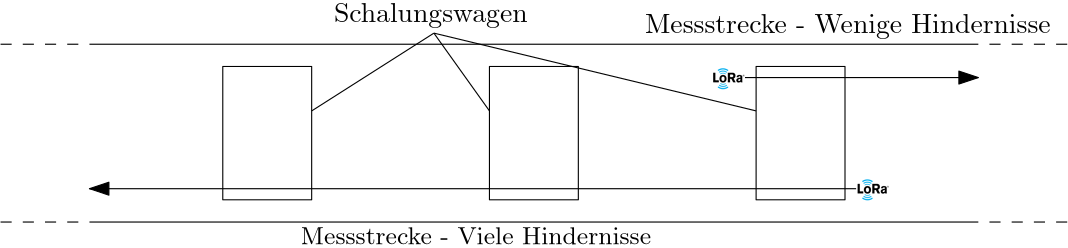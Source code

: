 <?xml version="1.0"?>
<!DOCTYPE ipe SYSTEM "ipe.dtd">
<ipe version="70107" creator="Ipe 7.1.10">
<info created="D:20170831150038" modified="D:20170831150733"/>
<bitmap id="1" width="301" height="195" length="9552" ColorSpace="DeviceRGB" Filter="FlateDecode" BitsPerComponent="8" encoding="base64">
eNrtnXd8VFXaxwOBhBBCkdA7oUVgFxQFQaWIiooIggXxxYYuK4gFAbGsLLKAAktRlKYirIKo
SSaVJCSkNyCkQXqfTG+3T819T5j9ZGMIycy9d1ryfD/nj8zkzj3n3nN+53lOZ1kAAAAAAAAA
AAAAAAAAAAAAAAAAAAAAAAAAAAAAAAAAAAAA8DDyNXoZbYL3AADCYrKwSFkZcvq3Kvzrm5rt
RfTfc8ln0nQzY1XTYpRDwmT+v0maQy+RrneIsuU3U6IV6LJFlzVrsvH3C6g9N/CTpbroeqJU
Z9CbG+H1AkCbINHFickvCvHXruBzL6n8Q5V+4bqeYbruoTovFEK0fEOozjtM54sEG64bGy5f
laH75AZ9skSbrWAIowXeP9CVkdOmPXmqmRcVA6PxXhGYMIqzOXQXYX0i8SEhknczZYUaPWQH
0HXQmy0x9cSuEmZJssY/RIlMnjOl12ZAhhIZ3/ERsk155H/KdbWEEbIJ6KwYzI1785TBkbJe
4bjLpXdHSYrwgdHEvPCqdBkFWQZ0GnQG8+kq6qUsbFiEumcY5rYCbNWW9AvHFiSq95cbriho
yETAY53Pxp9r6GfTdYEiVbdQrWeor63gI9LNiVMeqDAUa6H9CHgSGTJqbpyyhxu0+wQM/aPw
lxPr66DlCLg3asb0Y4l6UaKqdzjm0Rbwjp2rYbpBIuXOfG25Diwj4HbUk8adBVrkfzpw0CGK
GRjHBCUyM1OawpIsZnlO67Awo+lfdyc1Xel3kfESEQ5KDGo5LkpUJ0sIyHrATTh5UzX4IukV
igmuu6Gp7NP57OE69rKGraqtk8jkSrVGh+EoMHq9wWhsFSiaRv9Sa3XoyroGSa5Ud1rCbihl
J2eyfZJYwcXoH0m8klirZGAqHeBKrimot67ivuHCCBCZsAUZzOtXie8qqXiFsRajMZygaMZk
4l7OzWYz0itOkFoMy9KYfqplthdgj2cx4xOZ7uGEEGOOWFCM5nClQUJCmxFwAbuKqf7RpCBW
7/4r7A8StkEqIynKYnH47DKG0StU6lwZtqOKHZEmjJWckkCJSQOUCsBpREn0D15S+vDrCB2X
yGzMI0/XMMjqESSFzJbzHwT5sRiOR8kMm/OwJ7OYnhG87CMyi0cqDQoazCLgDF65yr24PpjO
HCglKygWGT63eijk+koI/bl65tWrJHJZOT/gqEh1LQ3rOACHU0qx3e0fj3gin72Cszjh7r2L
yC7LFMr/yFjvGC5iHB6tY/QwnAE4nMbGxjCJ3k9kU7EMjCE+KqJzdGZ3M38dirFCS+8vJedn
2CfGU7XQcQo4j+9qTB2Yvyzm5zpG5eFtJYPBmKY2rbvODLnYgSvuE6b9ttrghC4mAGjGaDQ9
knrHkvl1PUszjONiL9cxbQaHxrj2ZnvdqquvMlAqAOejNLJ3X/qTEgfEM9uKqHp9k0h53hwz
mPMU5G9lqi8LtZ/doF/K1M2+KJ8gahh8oS4wmugXibcZBoUpRv0hRlcuuazakEvsLtWfKpJH
VGnKtQx/K0XRTLzCcH9aG24qctHztNBHCriGC1Jzc1FcVsDWiBt43lDNmHZl18/9tXBsPD3w
Iu0dQXmF8VufGE75RlJDYum/Roj/llCZWK/jmUIthh9rYLv/uQPntetgCgEXuqbGmZcJZAQ/
L6YJrp0wEtIQVqF6P4+cfVE2MFThE47zld6ddqQR4QGR+GRRw5pM7ZFiXYoYww1cxitNZnOm
FG82i8OiddWkGQoD4ErX1NCo0WH2/oo2WZD03rlOTI2Q9I3EkUCcv7YX6X2wSPlqtu6HIlmJ
2u46hGb0UTLD/+Uycpg+A3gg4ZXq2dENvlGUuyxiiqCGxtGfZ9RweBboGgU8ixqMOVGGz4jX
9onEnbwPm00L7ZFxjCH+fg2PqlITBnAygU6FVm86Vyx/KknVN5LoFuoBS/KRhzwiQvlVoQbV
G5B9QOewgPdFNXhF0EIq5TKLgl8yOzbzv+GuNNb6pVc0I1gsYfjIeGZvdh1kIuC5VGrpncXM
2CgeS/JjmHGXmSXZzJvZio/ytadr6XilMVtnbpApUJAqVSqtzhoUao31yyIlkaQyoSv/XUZs
vKpafoW5P43pH894cV1d6BuOr83UJtRqYLo24HEUKMkR8RwNU69Y5qlC9oiYvX6zpF4qYwzc
OyJNZrMGw8qqay/XKF+8yXonc1xd6B9Nv5erg2wFPAXGbNlRzAy7aKf1CSfuTWXeylH+WEPX
YDRGkCaTwJ0kBEXLlKpUjXlLnmZhJtM3zr5aoqcICxaJz1bB/jOAB2CxWGIVRn/b1l/0i2Oe
ydQdKMVvqEiKcV5/iMFoVKq1cQrjlkJywmXGrl0v0rUwQgF4Bm/ldVy2P6hgiyurXb46D/m9
30vZUbYt9Z2VxjQ2QjMR8AzqaMtdEW33zIxMZNbnKBOURvdZHossuITU/7NQOye9g86cixIY
wgA8ibPi1gsSZ6Yy+0pwDYa7b8NWr78iw/6WoxwU01qMqFZJ08CYPuBhmC2WVTf+1zO5p5ZV
qLWekvg8FRWU9Cc39cMisIOAR4KT1NwMZs1VvJBk9QYPW45XSxi2F2jGxDWZxbuTGakemoRA
a9RqdT1XMAxzWjolCqXHCbAlNzDjjGtsg1zZzjV6vb7e1TgzT4FmNm7cOJgre/fu9bjn1Zss
FRoqS6yNrlD8kFePwp5Sfcvw3U0N+vL8DUlyrfqGklALtweOStvBwH1qaupgVzN06NAxY8bc
d999S5cuRWXj8OHD0dHRFRUVfPY8BzrklVde8eLK559/7v4PKCX08ZWKr4vUz6epp4fXjxAp
+kWTfpGkdzjpJboVWq8fxNCX3USkTwQZEEUOiiGnhtU9kaj4uIj6Ma8uS6wxWRzlVV6+fNnL
/fD29u7Xr19QUND69et/+eUXqVQKqgEZ2k5kmXzZ+ZxJScZeMYY25MZlf37DgDjDY7HiIznV
CsrQRWTYikmTJm3btg18V5Bh+6TUqnbcpB+6KOkXRQqjvtvMJTKmoyMUm3KxkGKJRjiv1SNk
iOjRo8fUqVN//fVXkA/IsBXFSvyrcsPsBB1yJp23qFBEDrlIrkxRnavCUauzi8iwWYwTJ078
+eefQUQgQ4SSMrwSem1kotGFK3x7RJDPJckacKbryNCKn59fREQE6KiLy/BcJT41VuMVTtq+
BGNYAjM9pWn54cupDW9kSjfnqlqGt68o0PfPZmhmpzOTkxmfWMbmo7SxobHUhquYGKO7jgwR
gYGBJ06cgK7UrinDfJnuwUyTbyRp48rfe6+xW6vYmAp5cVWdVKU2tltsLBaLBsfrpIr0vKKv
6tiF+aztepyRakqsUnQdGVr58ccfQU1dUIbZusbuHRm+sZeZVZnaf5fhmQ1apUbHbQLArTW/
eIWGjJAbP8hV3ZvGeHV0SNOAGOqfBdouJcPhw4enpKSAoLqgU5qjswy8be40Ut+kZGZjHnFN
jqkxXPD1RBTDVIol31WSc9PvKEbfMG26gu5SMkT4+vrGxsaCprpg2/Cjq6pWzueRQlmNRO6E
qLU4+YeSRb7u7TL8TdmF2oYtmTt3LmiqC8qwgWm0HlU2LJZ4JUOW2qA1OrevQKHRnhczLY8v
fCmH4wqsTiDD7t275+bmgqy64ICFqEa3vxQTU67sqWP0ht8amPmZDGqNarkmpBPIEPHMM8+A
rLqgDN0HWm8orRFz/nnnkKGPj49MJoPCADL0UPjIMDg4+F1OrFmz5sUXX1y8ePHQoUOFUiIq
VJCbIMMuKMM33niDT9RGo7GgoODs2bNTp04VRIkEATtAggy7nAyFMkD19fXr16/nL8OoqKjO
l0FlZWXffPPNU089tegWzz33HPool8tBhoJAtsBgMHRlGSLMZnNaWtqoUaP4yHDr1q1OzjiE
4yJCxn316tX9+/efPXv2P/7xjxMnThw9enTDhg1z584dOXLknj17eFr/LihDlF+pqak//PDD
v/71L/Run3766XktQK2klStXoteyb9++mJiYioqKriZDKwcPHuQjQ2QyBH8/yO6gjDt8+PD2
7dtRHrXKOMTjjz++8hboApS5KPtycnIEkeeuXbt69uy5d+/eVgstNRrNihUr0PMibYIMO0Qq
lf7+++8owUuWLBk/fnxgYKC/vz96se33+A0YMGD48OGzZs1CLa/vvvvu0qVLOp2ui8gQPeno
0aP5rA4WJBm5ublHjhxB7x/lAjLQKON69erVvXv3DocvUeai7Bs0aFBQUND999+/du3aU6dO
oRxUKOye7nvlyhVkB48dO4Y8duSF/vsW6G7I8aZpWqlUosq8b9++tbW1IMPbQe5ldnY2qsGQ
IzFkyBBBxqaRB4Le2B9//OGIvSDcSoaI69eve3t7c0sP+iGf84tR1OvWrZswYQKqLYWdXTBs
2DBUHlCpqKqqsiUlKpUKpQHZWfR3QkICuslbt1i2bFm3bt1ef/1162Xo46ZNm0CGt3uer732
GqrEHDQ6NmPGDFRUOrcMEUgInJMkkUg4xIjcPFSeBak2O7TXqE3XYXrCw8PRxadPn27OIOv3
jY2NyMgiA239+OOPP06fPh1k2AzyOr7//nvkw3TouvBk6NChL7/8clZWVieW4WOPPcY5SZWV
lfZ2DYWEhCBT5bSZBshxffLJJ9s3iwcOHEBXIr+0OYMqbhEbG3vXXXehBqn1sry8PF9fX5Bh
sxFcvHixMyeNoNbHl19+2VllyKd4ZGRk2BXXvn37XDLtB1kxiqLulCpUyNE11nafNYMGDx6M
jCCScEBAQPOKEnRBs6Hs4jJMS0tDPrzz8xHlyAsvvMC/teiGMnz//fc5JykxMdH2iKKiovr0
6eOqCXjBwcHXrl1rp3LIz89vziD0DWob+vn5IZ+2uf2LLkDfdHEZmkymjRs3tt/z6YS2xqVL
lzqZDK22gBvocWyM5eTJky7UoJWRI0cWFRW1Wbej/+7atatV23Dnzp3o72+//db6EXlECxYs
6MoylMvlLjGCbZrFc+fOdSYZbtiwwdEyRI1rN5mUPnbs2Nv3XzUYDCNGjJg4cWJzT6n1e61W
6+3tjcRr/XjPPffY0uHTWWWI2vXW8VM3ITAwsM1K1UNluGbNGkfLcPny5e6TfceOHWszX/r2
7YsMH2oAvv32283fo4bh3//+9ytXrqxdu7Zfv342joB0Shmi1+LlZowZM4Zb96kbynDWrFmc
k1RaWtrh/TMyMni+7R49eiBrNe4W6A/0kWfeoYr99nSKRKKBAwcuWrQoJCREpVKxtybD19fX
o49TpkwZNGjQ+fPnXdUV5nIZfvPNN15uCcoysVjs6TIkSdLX15dzkmyZZvnBBx9wvv/999//
9ddfR0ZG5ufnl9wC/YE+bt26Fb1/zrdF92kzqadPn7ZeMHv27NWrVy9btmzatGnoI3JHc3Jy
XNgj7VoZokLr5+fn5a689tprni5DPv0zAwYMsCUKa0nmMEh0+PDhO3VN6/X6yspK1FJDl3G4
uXWkvs3mz82bNw8dOrRy5cqHH374scceQ3+gj9xmKXQaGS5cuFBA49UM5+lbtxMTE+O5MpTL
5XwcvAceeKDDKGQyGTcN2ujzo8s4TKNCBtqWnnk+U/U6jQwzMzN56mXSpEnPPffc0aNHkUdR
0YLCwsKUlJR9+/ahGo+ntQ0MDKyurvZQGb777rt8nn3jxo0dRvHll19yuHPzGIEtfPbZZ/be
/9lnn3V+efZQGc6bN49zsh999NHk5GSNRtN+FMi3KS8v37lzZ0BAAOe4XnrpJY+TIfLonnrq
qW7duvGRoS1DqJMnT7b3thMmTLBrl37kuDrCjoMMEUlJSZzTvGDBgg4F2IojR45wjq5Xr162
r41yBxkWFRUFBwfz9MZRw7DD1dMMw3C483vvvWfvE9lbi44bNw5k2CEURXGoRa3Mnz+fwzJe
ZBZR3T5y5EhukV64cMEJMnz++eeruYKkh9yD48ePr169mvNjNoPM6C+//NLhw1onYdoLh3Pc
xowZY++YBciwQ/7zn/9w7rpsc0jIRtLT07ktm1q8eLETZIjM7iCuIHsh4GqUVatW2fKwJSUl
o+3H3lUbiLFjx9o7lwZk2CFvvPEGh6SiYlZTU8Mz6nPnznGI2sfHp50J/ELJ0H1ATQZbHhbH
8SL74bBTEMjQEQQFBXFIqiDdX42NjY888giH2Pfv399FZLhw4UJ3O+gQZCg43BoUiLCwMEES
cObMGW5DXV1EhvznkwjOuHHjQIbC8sknn3BI58iRIxmGESQBGIZxG0y0Zd6vR8swMDBQJBK5
XHRGo1Eul9+8eTMjIyM6OhpVm3379gUZCgjydu666y4nzGZpH+TfOqiLz3NlOGXKlPT0dCcX
XaVSieSWmJiI2uxfffXVmjVrHnzwwb/85S+o1kXS4zy7A2TYPtzmPg0dOlTYZHCb+2FdN9op
ZTh58uS6ujqnFQOxWIyaGFu3bn3ooYdGjRol+I5DIMP2SU1N5ZDIRYsWCZsMZFs5JGPdunWd
UoZ33313QUGBo0eKi4uLw8PDd+7cuXTp0qCgIHv9TJChy0cMt23bJnht7KDRQ8+S4bRp0w4e
PKhWqx2U3VKpNDY29sMPPwwODnao7kCGdvH1119zSOTRo0cFTwmHZKA2S2eS4bJly+yatW4v
yO105k6JIEPb2bFjB4dE8tkc5k5wOH1s9OjRni5DHx+fSZMmrVmzJj4+XqvVOsgCnjhxYu7c
uf369XPVY4IM24fbKtTk5GTBU8JhqeP48eM9XYbHjx/nc0xDh6CcmjNnjssfE2TYPps2beKQ
SNu36bOdBQsW2JuM3r17e7oMQ0JCHJe533//PbfF8iBDJ8tw7dq1nitDLxu2dHZzGQYFBSmV
SsFf5rVr11AzkOfyRpCh03j55ZdBhneiZ8+e/WyA55YFL7zwgrBvEsMweyeb2Tumae9GxCDD
9tm2bZubyJDDBO/+/fs7VIYrV660ZYXCli1b+JTq7t2789yZvBXvvPOOsLpD9czdd9+9dOnS
3bt3JyQkVFdX27veEGToiC6a0NBQwVPCoR/PlsWkTlh9j+M4zzPLZs6cKci55DRNr1q1ShDp
+fr6BgcHI2cJNTCzsrJabcwIKyyEBdVvHBJ56tQpYZOh1+u5eUfuIEPE5s2beRZ7PrvEN/PL
L7/wF+D48ePfeuutX3/9VSaT3SkikKHgnWnukMjKykoOyXjooYfcRIYlJSW9evXiU/j9/Pzy
8vJ4vsb58+dzTsCECRPWrl2L3OOKiooOTTPIUFis567ay6uvvipsMrhtSIXabm4iQ1aI3c7f
fPNNPu8wMzOTc9SbNm2yawIPspggQwHJzc3lkMg5c+YIm4xjx45xSIYtW4o5c2e2e+65h48M
UeuY8+CF0WjkMA3JOmKCPCLUqLQrut69e4MMBYRhGA4nGPbo0YPDPkLtwO2QI1umtjpThtYz
wviwfv16J7sT9u5syd46hgPGDQUHtbAcZIlsh9tmOLYcfevkfUq5PUjLFmJDQwOHF2g9Td7e
UdHy8nIOcRUVFYEMBaf5VB278Pf3b6cnzS6qqqo4rDNFpciWBUFOliH/s+bvvfdeHMftjZfD
3nqc+2Y59MeCDG1pVnDbB+P9998XJAHcDgKzsZvIyTKkKGrJkiU8lfjJJ5/YG6+9E+NROxTl
u9NaEB4nw507dzo/wdwOhx04cCD/XaGQReN2cJ6N5/86f/N8hULBc/AC1Yr2asTew9RsWZxy
JzhMF/c4Ga5ateq8wygsLBSqZWFl7969fF6URqNZtGgRh3inT5/e2NjonjJk+Z1ub+Wnn36y
K8bRo0fbdX8bt5dshdls5jZzz+Nk6FDu5PFyaHQ319vXr1/n/KKQ6ecWr+0dRC6RYV5eHv8W
ol0x2juejsAwzN7nSklJ4fY4IENbZGixWLj5pYgRI0ZERUXZ+4oIgvj22285n+OclpbmzjJE
7/PTTz/lmVm7d+92nDXk0NddVVU1d+5ckKHjZGjVBefOdj8/v127dtk+DSM/P5/bKIkVW+aw
uVaGVhYvXswzvyIiImyMi9smM7bfHznJ3PrxQIb2dsNy25emmQkTJpw4cUKhULQ/5IRi4XnQ
mF0Ty10ow5CQEJ759fjjj9sY1xNPPMHh/pMmTcrMzOzw5ufOneO5cynI0HYZ1tfX+/v78xx9
njZt2sqVKw8cOHDhwgXkrCYlJaE/Tp8+jcwl+t7edWptNppsP2PUtTJkGIbnaH7Pnj3Dw8Nt
ievtt9/mFsWQIUPWrVuHxIhyH8dx/S1ompZKpajO/O677x599FH+WymCDO0alDx06JCXGzNn
zhwbz1NzBxmyPA6ObKZbt25ZWVmOGFJvFQvSY3Bw8Mxb/PWvf0Uei4+Pj1AZBzK0S4YGg4H/
6LPjiI+PtzcvXCtDi8XCofOEQzK47bfsNECGdsmQvXWYCJ/+EwcREBCALDWHk4VdK0NEYWEh
T6euT58+Eomkw4ieeeYZt5Uhsq0gQ7tkyN7a10vww0R4smXLFm554XIZslz33WqJLXOrkFR5
zt5xHKg4gQztlSHiiy++cB8lPvDAA+13wLq5DPksyLWCPFuVSuW5BQ+B/HOQob0yZG9t+Dxv
3jzXJhi5czt27OCsQTeRIcv1AMeWTJ48ucPd9WUy2axZs5yQLxMnTrR3merVq1dBhhxkiCgv
L3etEk+ePMkzL9xEhvHx8fzfxvHjxzuMiKbpUaNGOTpf/vjjjxkzZtj1E1vOhAUZttNj8+mn
n9q76QF/xo0bd/DgQf6ejJvI0GAwrFy5kuc7mTZtmslk6jCu2NhYhx6atnHjRpQv9j7Ohg0b
QIacZWglIyNj+fLlfKYz2d6WR4Xt0KFDdo3Ru78MrYMX/D1GG4+0Q0qcPn264JvnP/zww8is
W+vG33//3a7f9u/f35Y6BGTYIVFRUfxHwdoBNTc2bdokbF64jwwRJ06c4PmKpkyZYvscnhUr
VgiVNYMGDfrss89a7hyFYZi9Mi8rK3OmDLmdz+L+MkQUFxejsrRw4cKhQ4cKVdn26NEDla7X
X389Li6O85LwO8FnmyaUj8ImRq1WBwcH8x+7sdGsqFSq7du3BwUFce70RlkzZswYlDU5OTm3
33/ixIl23e3MmTPOlOH+/fsfd0vOnj0r1DNeuXIFWS6eR5YEBATMmTMHVbN8+kLbJz8/n/Pr
QvkoeHoKCwt5ZuK8efNsGbxoqf0PP/zQ3p1FEcOHD0dZ087xi7t377Yr5Y44JLr99jjtlghu
a0pLS2NiYlBT7oUXXpg5c+akSZNGjBgRGBjo5+fX88+gpgH6fuzYsajNsmjRoo8++ujChQtZ
WVmOE6AVs9nM+XUJcq5Em52Zzs9HlFOhoaFvvvnm7NmzUTYhJxPVgS0zCH20TitdvHjx5s2b
Q0JCOtxmBCXDrmTr9XoWcDwoX5Csqqqqrl27lvVnUDFA33PYcwxwRDYhG4fscssMQh/FYrHg
FTUAAAAAAAAAAAAAAHyIlupfzZBeVZIuT4nRZKqTqyBHgC7I7HTGK0Q7OIH5QcqqdC7r3kQC
3FzJjs1mDUYTZArQpbhQRyMNNocH0pn4GrUKc6oYJSrNT7X01BTGmoYDVSBDoAuRqTUHxhAt
ZdgUwonxScyGPKJQRRI047jY6+Wq3yWGF7N1yBC3TECvMO3PdTTkDtAVqFeo/EW61hpsEXrH
MWtL2MRrhRqcEDbqWpny52LZ+Gy2ndiLSMgioPNTSlkeutjQOwJvRwso+Mcx96Uxb2XJohSm
snoJajzaeLBLS4wmk1SlKa4RnxfrV2Vqg5OZ7hFE+/GuvgKTcIAu45cqDQ8nYT0j6fZF8d8Q
w4y9zDyVqnojU/ZFkfZsHROvMhdV1aFQIZbWyhQoIKmij/kyXbTCdLic+DhfvSpT82AG0+R5
xjC2xDImnt5xg7oh00LuAF0Ho9nyr4SC8ckWm5R4e0hmUfBPZQdnNAX0R9M3tinu9vBwtqVc
iUGmAF0TVPiPVBrvu6TtGY5z1COP4B9NL00nfpexagpm5gMA+3Guanq6pXsE5SwBUg9kWU7l
lMObB4CWSHH6QhW2NFE25hLtG+UAPUZQAdHUjFj1P25QsQ0UaYCBQgBor9mYViM/09D4Vo72
7hjV4Iu0H1JlmJ1eK7o+nPKPokbG0TPi1B/m4efzqougBwYAOJHboDmaWfZsXO2cTMukZPOg
BLNfnNkrpo3QPabpXyMum4NTzI9EVq8PzTmTWyUjGHiHQFdGYmApRrDeD8JgqtGQ1xrUSVXy
CwW15/JqWoWwG/XoX0UyXb2OMpgt8P4BQIsT0xOJuelMmNSAkZQnPoKYMm25rqoBcwp4Jgaj
aWnh/6aNrb7Jltc1eFL71GRKz79xb1rTQOTkOIxxzN5NAOBQjtaaWk9TucxsLaIktAf0T5br
mBdzsJ6x/5sMsB/WXwCeBrIdw6Pbnr+N7EvytQKcctO1DAqN7pSUHZbQejZOQLiuQQFLgwFP
4kCVqf05oosymSi5AZV5s8UtOlKQC3pdgX+Qq7J6oW2Gv6YyDUwjZC7gEXxfQ/mE2TS0NzyR
eS5b91MtXaWjTfafdi1EA9ZYqCR239Q9lsV4d7T4AoXlmbgZOmABT2B+lskvkrRrqH3gJeZE
kbSkuk7A0Y32wUgyq+Dmp9V2zwZP1UEOA57BhWpidKTKvkkv4QQyjo9mMftKsAydRSxXEhQt
oMuKrK0Gwyu1FDK+r2fJ56UzPrH2CbB7OHlfgq4IB78U8BiUlP5sg2VGvLZ7GMZh/qdfLPOX
FGZ5umZ7vuZMLZ2DWeqkcqlSjREkzehNJnObq4AtFgv6F9IvUlyDXFklliSqTMcryfdyVU9k
M+Mu2+R53h4Cosgn0snoMpneBB4p4HlgetOKRJlXlIH/xOyANHZEFru8iN1Qzu6pY88XSxKy
r7UKJ6VN/1pbwj6Sz6Lrm1Yg8o534mVDSLEEshLwaCijGRXjFcnKu6LJbpws452c2KZmXasg
3HKMHiJsRCy5NZ8UY7BPFNB5yBJrn4qX9Agnnb+8l4MXui4TRgmBzglqW/1WTaxIUQ2PFdQy
ChR6RRLjIlVb8skEKSzGBzyJIp2hnGbtHfVDbcafyrGXMjRjI5Wo8HuFukySqDboF01Oi1Xv
L9Mje21vJ4ybTD8AujhLsptaZL9Warj9XE4aDuXUPBhV1ydG72wNRuqHxOuXXpJcrFRyS7wG
w3+WQxEAXEyM5L+9Ir6RxPYbdINcaeFkHUyWxqRa9bFa8/9lakZHKAZEkz3DCS8RIbDuRESv
CGJIDHlflOTtq/j3efX5co67kjIGw0+1tPUYjk+K9QY4wRZwEWUUO+wi0Wqy6CtXiSKSpXkc
QY4kWYcxl6pVp/LE2wrIJy8rJoTUDRXJ+0URfSIJJM8eVoXeLlLRf79HF/iEEwGRRGAMMUwk
nxXVsCxZ+a8S5myRJEOsJY28Zs1pcSJMol+Q+ade2T0VIEPABeAkNTDyjnvgb65oukDA6HR6
U2Kt+tdi6faksg8SSuaeyUbh/jRDcJLeGqYm6a1fLjl/DV2wI7UirEyO5MwIOuAuUagWXG9j
LLJ/hA73zHXNgEfzWamxfQ9wcRbzQw0lox1rJpA8rYEwOHBmuMlkLlZTHxdopybfcWjyH2Vg
EAGnkk+y3qE2NcdQuU2XevapENX1DQfr2X5xHcwN6C3S3gB7CDiLSso8OsaO8YW+0cTzV5mT
1ZRMqTKaPGYNO8UwlTS76wY2KtHWyTkT47A6GsYvAGfwZBbHOWPdYpglWczpGlqqUDJ6N93a
hSCpYor9sgS/J5XLY85PITyoqgE8l7By5fB4frM3k9gtlWxFbZ1LlvreCVQ5JGjZFUX8ZoOH
4cUwBRVwCqUaalMu3j+K17jewEvM8ivMZ4W6S0qjhEDm0QX2kaKZGh19Qcy8k0dMSeZVt3iH
6UbHEkduamF/VMCp5oM0/PMGPSCKEGQy57x05q1sxcEyogC3yFVN6wqFtZUWiwUpHSOIcg0Z
ITPsvIG9ksvMSGGaVmrwTv+YSNWZSgKKBOAqkut1QQmMt0jIY9G8k9jFeezXYjaxWlFZV69Q
a0ia5jA/x6o79POSyuqwCsXWSvbBXNYrWsj1UL0jiIfS9TUYbCgMuBgNYzpRig0PV9p92osN
iwoD45npKcwjmczLOdjfcpQfF+g+L8KOV1Fnamlr+E2sb/4bhaMVJLpgS54WXfxkNvNgetPP
/S4KY/X+tBgqEn8ySRUjAQECbgSyCE+HFgXEUO6/nJB/GBFPIzcAMh1wT1LEundyCdRW6haq
63zq6ynC77mkPVRprAYvFHB7aJPlp0pyyWX1wGjcy/P16BOOj45Ub8wlYqo1kLmAx1GsoWdF
SQKiaQ8VYLcwfEw8vStbrGZgUB7wbMuYLMa+KGbmX1L2jfQM4+gtwgaJlCtSNcdKcSUNc7aB
ToWcMp4qJ17PwabEavwicC932o6mpwjrH4Xfd1G2OZ8MqVDjBjPkF9Dp+aVU9ZiodNhFqmmn
fRfvRUONiaO2Z9TLwfABXZIG0hBbqzt4U7cyTRskkvSPxH1E2K1N2xzku+qQ1fOPwAeEKu67
KF93Bf+hgsyUEmD7AKAZFWPac1W6MqZyfKh4WCwZEEV689yUBtnZW9tiDIgmR8SS0yIkH2WI
4+swwgi6A4AOMJgtYtKQISV+LdccyZd/Ucysv4o/n6F9NFE166IchdGhDQMv1LcKyJ5a//t0
iuaVbOzjImp3gRb9/PcKTb6KUkFvJwAAAAAAAAAAAAAAAAAAAAAAAOAJ/D8N91x+
</bitmap>
<ipestyle name="basic">
<symbol name="arrow/arc(spx)">
<path stroke="sym-stroke" fill="sym-stroke" pen="sym-pen">
0 0 m
-1 0.333 l
-1 -0.333 l
h
</path>
</symbol>
<symbol name="arrow/farc(spx)">
<path stroke="sym-stroke" fill="white" pen="sym-pen">
0 0 m
-1 0.333 l
-1 -0.333 l
h
</path>
</symbol>
<symbol name="arrow/ptarc(spx)">
<path stroke="sym-stroke" fill="sym-stroke" pen="sym-pen">
0 0 m
-1 0.333 l
-0.8 0 l
-1 -0.333 l
h
</path>
</symbol>
<symbol name="arrow/fptarc(spx)">
<path stroke="sym-stroke" fill="white" pen="sym-pen">
0 0 m
-1 0.333 l
-0.8 0 l
-1 -0.333 l
h
</path>
</symbol>
<symbol name="mark/circle(sx)" transformations="translations">
<path fill="sym-stroke">
0.6 0 0 0.6 0 0 e
0.4 0 0 0.4 0 0 e
</path>
</symbol>
<symbol name="mark/disk(sx)" transformations="translations">
<path fill="sym-stroke">
0.6 0 0 0.6 0 0 e
</path>
</symbol>
<symbol name="mark/fdisk(sfx)" transformations="translations">
<group>
<path fill="sym-fill">
0.5 0 0 0.5 0 0 e
</path>
<path fill="sym-stroke" fillrule="eofill">
0.6 0 0 0.6 0 0 e
0.4 0 0 0.4 0 0 e
</path>
</group>
</symbol>
<symbol name="mark/box(sx)" transformations="translations">
<path fill="sym-stroke" fillrule="eofill">
-0.6 -0.6 m
0.6 -0.6 l
0.6 0.6 l
-0.6 0.6 l
h
-0.4 -0.4 m
0.4 -0.4 l
0.4 0.4 l
-0.4 0.4 l
h
</path>
</symbol>
<symbol name="mark/square(sx)" transformations="translations">
<path fill="sym-stroke">
-0.6 -0.6 m
0.6 -0.6 l
0.6 0.6 l
-0.6 0.6 l
h
</path>
</symbol>
<symbol name="mark/fsquare(sfx)" transformations="translations">
<group>
<path fill="sym-fill">
-0.5 -0.5 m
0.5 -0.5 l
0.5 0.5 l
-0.5 0.5 l
h
</path>
<path fill="sym-stroke" fillrule="eofill">
-0.6 -0.6 m
0.6 -0.6 l
0.6 0.6 l
-0.6 0.6 l
h
-0.4 -0.4 m
0.4 -0.4 l
0.4 0.4 l
-0.4 0.4 l
h
</path>
</group>
</symbol>
<symbol name="mark/cross(sx)" transformations="translations">
<group>
<path fill="sym-stroke">
-0.43 -0.57 m
0.57 0.43 l
0.43 0.57 l
-0.57 -0.43 l
h
</path>
<path fill="sym-stroke">
-0.43 0.57 m
0.57 -0.43 l
0.43 -0.57 l
-0.57 0.43 l
h
</path>
</group>
</symbol>
<symbol name="arrow/fnormal(spx)">
<path stroke="sym-stroke" fill="white" pen="sym-pen">
0 0 m
-1 0.333 l
-1 -0.333 l
h
</path>
</symbol>
<symbol name="arrow/pointed(spx)">
<path stroke="sym-stroke" fill="sym-stroke" pen="sym-pen">
0 0 m
-1 0.333 l
-0.8 0 l
-1 -0.333 l
h
</path>
</symbol>
<symbol name="arrow/fpointed(spx)">
<path stroke="sym-stroke" fill="white" pen="sym-pen">
0 0 m
-1 0.333 l
-0.8 0 l
-1 -0.333 l
h
</path>
</symbol>
<symbol name="arrow/linear(spx)">
<path stroke="sym-stroke" pen="sym-pen">
-1 0.333 m
0 0 l
-1 -0.333 l
</path>
</symbol>
<symbol name="arrow/fdouble(spx)">
<path stroke="sym-stroke" fill="white" pen="sym-pen">
0 0 m
-1 0.333 l
-1 -0.333 l
h
-1 0 m
-2 0.333 l
-2 -0.333 l
h
</path>
</symbol>
<symbol name="arrow/double(spx)">
<path stroke="sym-stroke" fill="sym-stroke" pen="sym-pen">
0 0 m
-1 0.333 l
-1 -0.333 l
h
-1 0 m
-2 0.333 l
-2 -0.333 l
h
</path>
</symbol>
<pen name="heavier" value="0.8"/>
<pen name="fat" value="1.2"/>
<pen name="ultrafat" value="2"/>
<symbolsize name="large" value="5"/>
<symbolsize name="small" value="2"/>
<symbolsize name="tiny" value="1.1"/>
<arrowsize name="large" value="10"/>
<arrowsize name="small" value="5"/>
<arrowsize name="tiny" value="3"/>
<color name="red" value="1 0 0"/>
<color name="green" value="0 1 0"/>
<color name="blue" value="0 0 1"/>
<color name="yellow" value="1 1 0"/>
<color name="orange" value="1 0.647 0"/>
<color name="gold" value="1 0.843 0"/>
<color name="purple" value="0.627 0.125 0.941"/>
<color name="gray" value="0.745"/>
<color name="brown" value="0.647 0.165 0.165"/>
<color name="navy" value="0 0 0.502"/>
<color name="pink" value="1 0.753 0.796"/>
<color name="seagreen" value="0.18 0.545 0.341"/>
<color name="turquoise" value="0.251 0.878 0.816"/>
<color name="violet" value="0.933 0.51 0.933"/>
<color name="darkblue" value="0 0 0.545"/>
<color name="darkcyan" value="0 0.545 0.545"/>
<color name="darkgray" value="0.663"/>
<color name="darkgreen" value="0 0.392 0"/>
<color name="darkmagenta" value="0.545 0 0.545"/>
<color name="darkorange" value="1 0.549 0"/>
<color name="darkred" value="0.545 0 0"/>
<color name="lightblue" value="0.678 0.847 0.902"/>
<color name="lightcyan" value="0.878 1 1"/>
<color name="lightgray" value="0.827"/>
<color name="lightgreen" value="0.565 0.933 0.565"/>
<color name="lightyellow" value="1 1 0.878"/>
<dashstyle name="dashed" value="[4] 0"/>
<dashstyle name="dotted" value="[1 3] 0"/>
<dashstyle name="dash dotted" value="[4 2 1 2] 0"/>
<dashstyle name="dash dot dotted" value="[4 2 1 2 1 2] 0"/>
<textsize name="large" value="\large"/>
<textsize name="Large" value="\Large"/>
<textsize name="LARGE" value="\LARGE"/>
<textsize name="huge" value="\huge"/>
<textsize name="Huge" value="\Huge"/>
<textsize name="small" value="\small"/>
<textsize name="footnote" value="\footnotesize"/>
<textsize name="tiny" value="\tiny"/>
<textstyle name="center" begin="\begin{center}" end="\end{center}"/>
<textstyle name="itemize" begin="\begin{itemize}" end="\end{itemize}"/>
<textstyle name="item" begin="\begin{itemize}\item{}" end="\end{itemize}"/>
<gridsize name="4 pts" value="4"/>
<gridsize name="8 pts (~3 mm)" value="8"/>
<gridsize name="16 pts (~6 mm)" value="16"/>
<gridsize name="32 pts (~12 mm)" value="32"/>
<gridsize name="10 pts (~3.5 mm)" value="10"/>
<gridsize name="20 pts (~7 mm)" value="20"/>
<gridsize name="14 pts (~5 mm)" value="14"/>
<gridsize name="28 pts (~10 mm)" value="28"/>
<gridsize name="56 pts (~20 mm)" value="56"/>
<anglesize name="90 deg" value="90"/>
<anglesize name="60 deg" value="60"/>
<anglesize name="45 deg" value="45"/>
<anglesize name="30 deg" value="30"/>
<anglesize name="22.5 deg" value="22.5"/>
<opacity name="10%" value="0.1"/>
<opacity name="30%" value="0.3"/>
<opacity name="50%" value="0.5"/>
<opacity name="75%" value="0.75"/>
<tiling name="falling" angle="-60" step="4" width="1"/>
<tiling name="rising" angle="30" step="4" width="1"/>
</ipestyle>
<page>
<layer name="alpha"/>
<view layers="alpha" active="alpha"/>
<path layer="alpha" stroke="black">
128 768 m
448 768 l
</path>
<path stroke="black">
128 704 m
448 704 l
</path>
<path stroke="black">
124 768 m
120 768 l
</path>
<path stroke="black">
116 768 m
112 768 l
</path>
<path stroke="black">
108 768 m
104 768 l
</path>
<path stroke="black">
100 768 m
96 768 l
</path>
<path stroke="black">
124 704 m
120 704 l
</path>
<path stroke="black">
116 704 m
112 704 l
</path>
<path stroke="black">
108 704 m
104 704 l
</path>
<path stroke="black">
100 704 m
96 704 l
</path>
<path stroke="black">
452 768 m
456 768 l
</path>
<path stroke="black">
460 768 m
464 768 l
</path>
<path stroke="black">
468 768 m
472 768 l
</path>
<path stroke="black">
476 768 m
480 768 l
</path>
<path stroke="black">
452 704 m
456 704 l
</path>
<path stroke="black">
460 704 m
464 704 l
</path>
<path stroke="black">
468 704 m
472 704 l
</path>
<path stroke="black">
476 704 m
480 704 l
</path>
<path stroke="black">
176 760 m
176 712 l
208 712 l
208 760 l
h
</path>
<path stroke="black">
272 760 m
272 712 l
304 712 l
304 760 l
h
</path>
<path stroke="black">
368 760 m
368 712 l
400 712 l
400 760 l
h
</path>
<image matrix="0.0399398 0 0 0.0431977 398.089 697.537" rect="147.019 323.512 447.981 518.488" bitmap="1"/>
<image matrix="0.0399398 0 0 0.0431977 346.089 737.537" rect="147.019 323.512 447.981 518.488" bitmap="1"/>
<path stroke="black" arrow="normal/normal">
364 756 m
448 756 l
</path>
<path stroke="black" arrow="normal/normal">
404 716 m
128 716 l
</path>
<text matrix="1 0 0 1 -8 -24" transformations="translations" pos="212 720" stroke="black" type="label" width="126.261" height="6.227" depth="0" valign="baseline" size="small">Messstrecke - Viele Hindernisse</text>
<text matrix="1 0 0 1 -44 24" transformations="translations" pos="372 748" stroke="black" type="label" width="146.174" height="6.926" depth="1.93" valign="baseline">Messstrecke - Wenige Hindernisse</text>
<text matrix="1 0 0 1 0 -16" transformations="translations" pos="216 792" stroke="black" type="label" width="69.794" height="6.926" depth="1.93" valign="baseline">Schalungswagen</text>
<path stroke="black">
252 772 m
368 744 l
368 744 l
</path>
<path stroke="black">
252 772 m
208 744 l
</path>
<path stroke="black">
252 772 m
272 744 l
</path>
</page>
</ipe>
